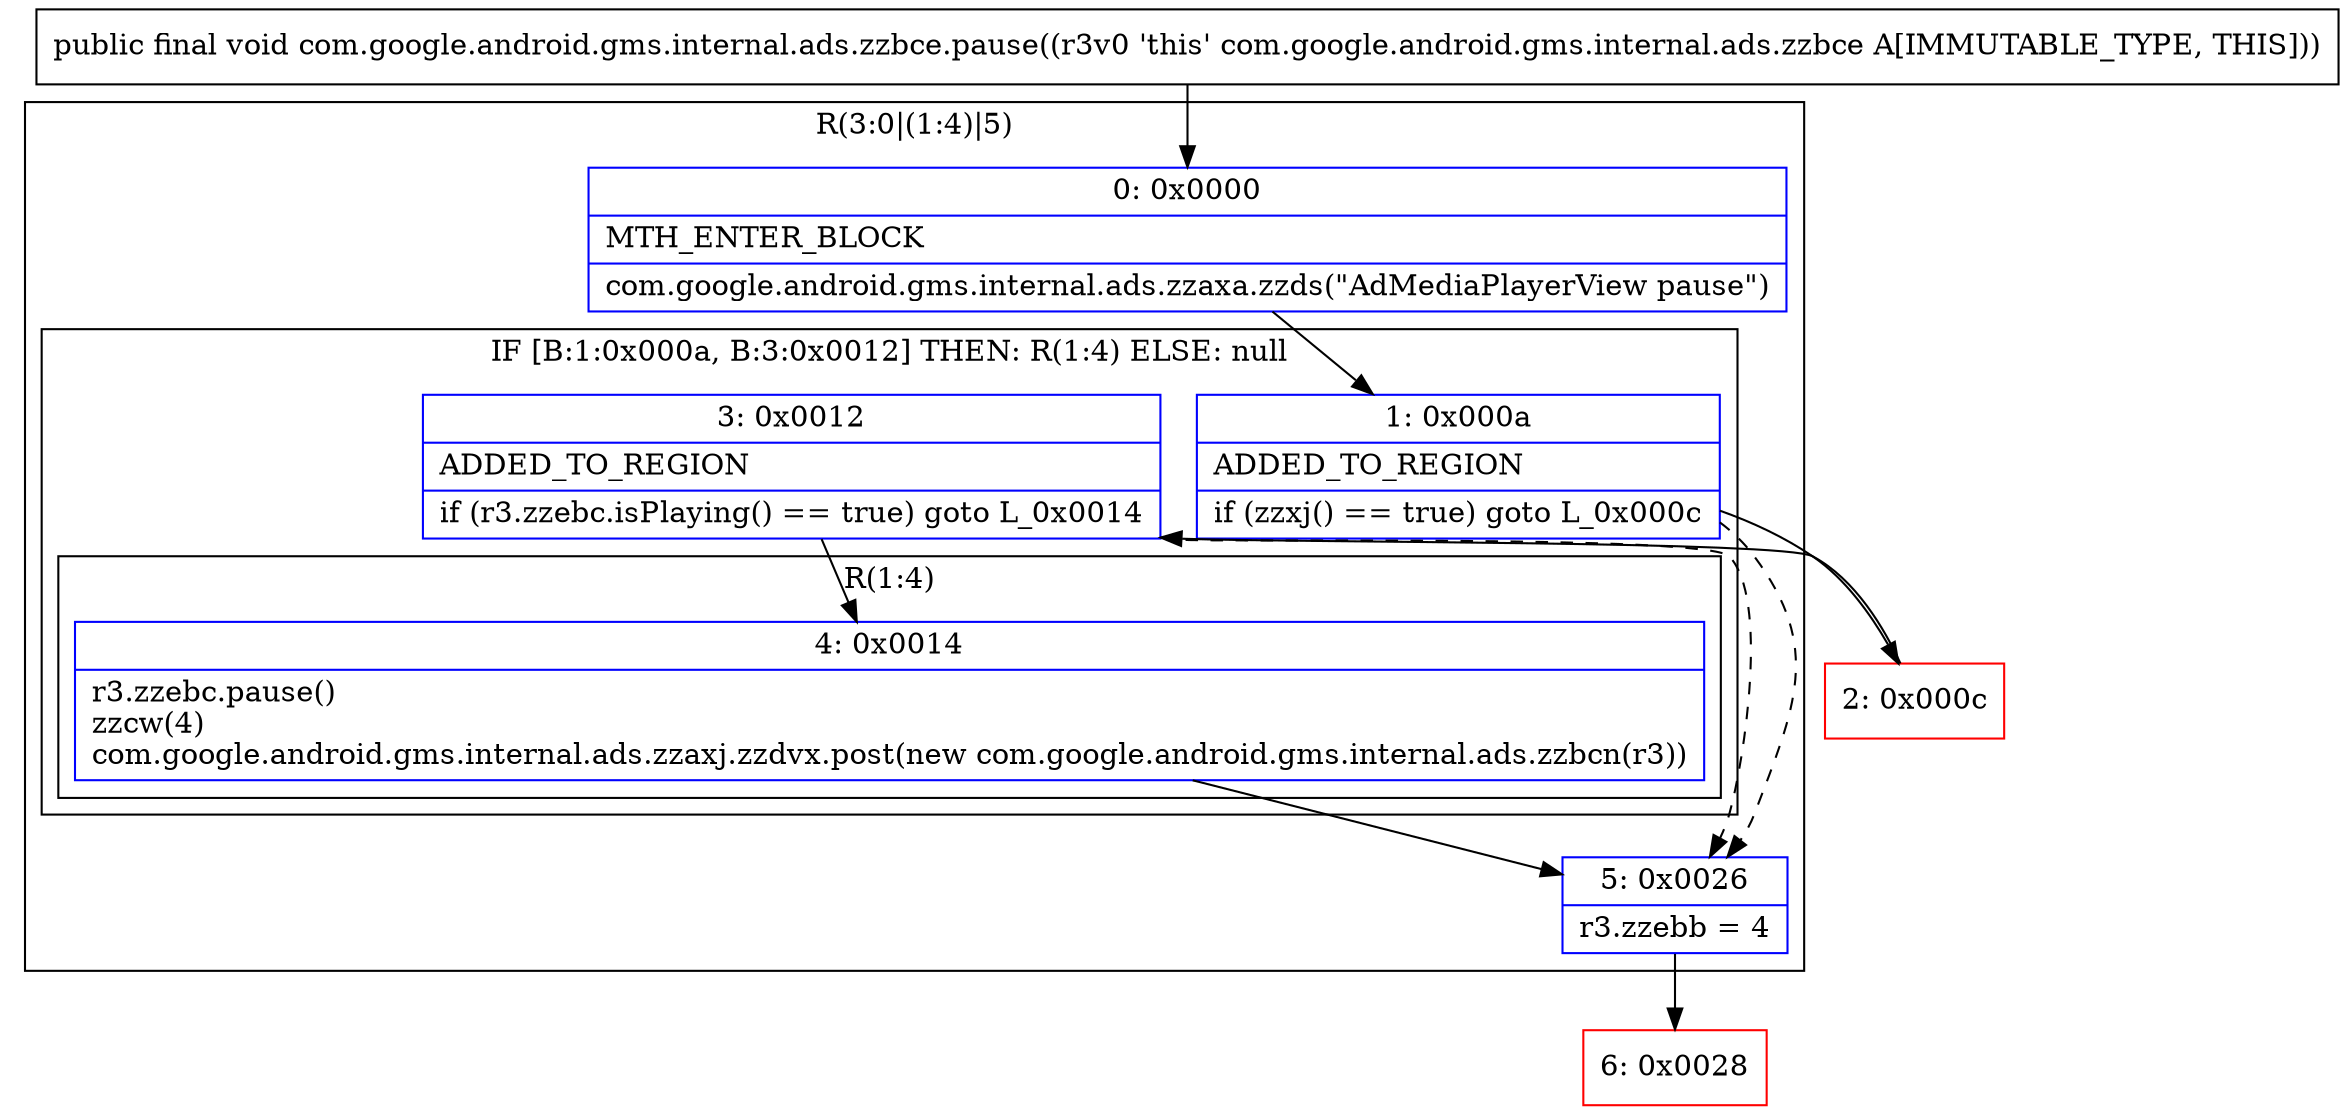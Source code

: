 digraph "CFG forcom.google.android.gms.internal.ads.zzbce.pause()V" {
subgraph cluster_Region_959133175 {
label = "R(3:0|(1:4)|5)";
node [shape=record,color=blue];
Node_0 [shape=record,label="{0\:\ 0x0000|MTH_ENTER_BLOCK\l|com.google.android.gms.internal.ads.zzaxa.zzds(\"AdMediaPlayerView pause\")\l}"];
subgraph cluster_IfRegion_2120361729 {
label = "IF [B:1:0x000a, B:3:0x0012] THEN: R(1:4) ELSE: null";
node [shape=record,color=blue];
Node_1 [shape=record,label="{1\:\ 0x000a|ADDED_TO_REGION\l|if (zzxj() == true) goto L_0x000c\l}"];
Node_3 [shape=record,label="{3\:\ 0x0012|ADDED_TO_REGION\l|if (r3.zzebc.isPlaying() == true) goto L_0x0014\l}"];
subgraph cluster_Region_2070411158 {
label = "R(1:4)";
node [shape=record,color=blue];
Node_4 [shape=record,label="{4\:\ 0x0014|r3.zzebc.pause()\lzzcw(4)\lcom.google.android.gms.internal.ads.zzaxj.zzdvx.post(new com.google.android.gms.internal.ads.zzbcn(r3))\l}"];
}
}
Node_5 [shape=record,label="{5\:\ 0x0026|r3.zzebb = 4\l}"];
}
Node_2 [shape=record,color=red,label="{2\:\ 0x000c}"];
Node_6 [shape=record,color=red,label="{6\:\ 0x0028}"];
MethodNode[shape=record,label="{public final void com.google.android.gms.internal.ads.zzbce.pause((r3v0 'this' com.google.android.gms.internal.ads.zzbce A[IMMUTABLE_TYPE, THIS])) }"];
MethodNode -> Node_0;
Node_0 -> Node_1;
Node_1 -> Node_2;
Node_1 -> Node_5[style=dashed];
Node_3 -> Node_4;
Node_3 -> Node_5[style=dashed];
Node_4 -> Node_5;
Node_5 -> Node_6;
Node_2 -> Node_3;
}

